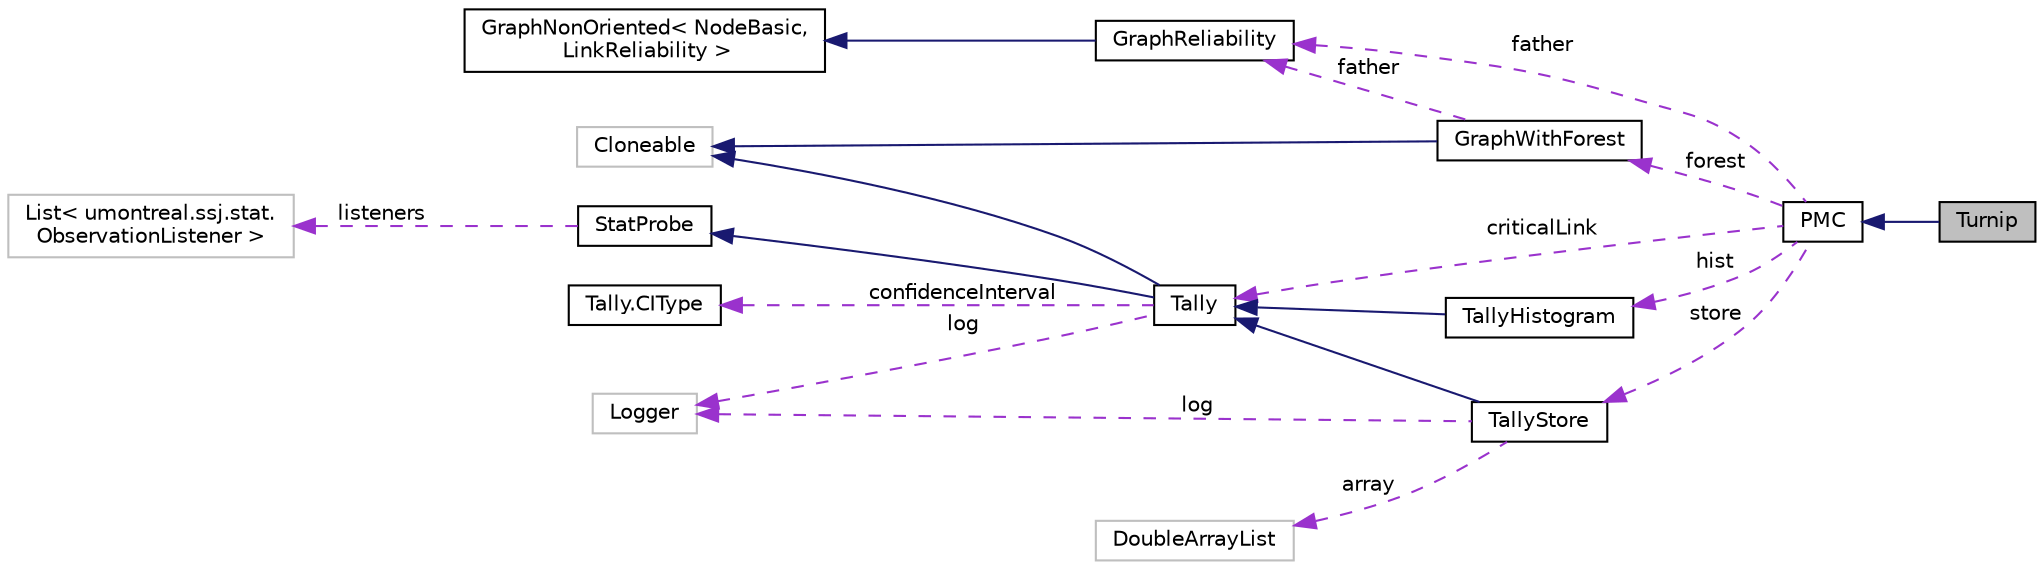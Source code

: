 digraph "Turnip"
{
 // INTERACTIVE_SVG=YES
  bgcolor="transparent";
  edge [fontname="Helvetica",fontsize="10",labelfontname="Helvetica",labelfontsize="10"];
  node [fontname="Helvetica",fontsize="10",shape=record];
  rankdir="LR";
  Node2 [label="Turnip",height=0.2,width=0.4,color="black", fillcolor="grey75", style="filled", fontcolor="black"];
  Node3 -> Node2 [dir="back",color="midnightblue",fontsize="10",style="solid",fontname="Helvetica"];
  Node3 [label="PMC",height=0.2,width=0.4,color="black",URL="$dc/db6/classumontreal_1_1ssj_1_1networks_1_1staticreliability_1_1PMC.html",tooltip="This class implements the Permutation Monte Carlo method to estimate the reliability of a network..."];
  Node4 -> Node3 [dir="back",color="darkorchid3",fontsize="10",style="dashed",label=" forest" ,fontname="Helvetica"];
  Node4 [label="GraphWithForest",height=0.2,width=0.4,color="black",URL="$d9/dde/classumontreal_1_1ssj_1_1networks_1_1staticreliability_1_1GraphWithForest.html",tooltip="This class implements forest and trees. "];
  Node5 -> Node4 [dir="back",color="midnightblue",fontsize="10",style="solid",fontname="Helvetica"];
  Node5 [label="Cloneable",height=0.2,width=0.4,color="grey75"];
  Node6 -> Node4 [dir="back",color="darkorchid3",fontsize="10",style="dashed",label=" father" ,fontname="Helvetica"];
  Node6 [label="GraphReliability",height=0.2,width=0.4,color="black",URL="$d6/d99/classumontreal_1_1ssj_1_1networks_1_1GraphReliability.html",tooltip="This class implements a stochastic non-oriented weighted graph (a network). "];
  Node7 -> Node6 [dir="back",color="midnightblue",fontsize="10",style="solid",fontname="Helvetica"];
  Node7 [label="GraphNonOriented\< NodeBasic,\l LinkReliability \>",height=0.2,width=0.4,color="black",URL="$de/d62/classumontreal_1_1ssj_1_1networks_1_1GraphNonOriented.html"];
  Node8 -> Node3 [dir="back",color="darkorchid3",fontsize="10",style="dashed",label=" criticalLink" ,fontname="Helvetica"];
  Node8 [label="Tally",height=0.2,width=0.4,color="black",URL="$d8/d54/classumontreal_1_1ssj_1_1stat_1_1Tally.html",tooltip="A subclass of StatProbe. "];
  Node9 -> Node8 [dir="back",color="midnightblue",fontsize="10",style="solid",fontname="Helvetica"];
  Node9 [label="StatProbe",height=0.2,width=0.4,color="black",URL="$d5/d8e/classumontreal_1_1ssj_1_1stat_1_1StatProbe.html",tooltip="The objects of this class are statistical probes or collectors, which are elementary devices for coll..."];
  Node10 -> Node9 [dir="back",color="darkorchid3",fontsize="10",style="dashed",label=" listeners" ,fontname="Helvetica"];
  Node10 [label="List\< umontreal.ssj.stat.\lObservationListener \>",height=0.2,width=0.4,color="grey75"];
  Node5 -> Node8 [dir="back",color="midnightblue",fontsize="10",style="solid",fontname="Helvetica"];
  Node11 -> Node8 [dir="back",color="darkorchid3",fontsize="10",style="dashed",label=" log" ,fontname="Helvetica"];
  Node11 [label="Logger",height=0.2,width=0.4,color="grey75"];
  Node12 -> Node8 [dir="back",color="darkorchid3",fontsize="10",style="dashed",label=" confidenceInterval" ,fontname="Helvetica"];
  Node12 [label="Tally.CIType",height=0.2,width=0.4,color="black",URL="$d9/df5/enumumontreal_1_1ssj_1_1stat_1_1Tally_1_1CIType.html"];
  Node13 -> Node3 [dir="back",color="darkorchid3",fontsize="10",style="dashed",label=" store" ,fontname="Helvetica"];
  Node13 [label="TallyStore",height=0.2,width=0.4,color="black",URL="$d8/de5/classumontreal_1_1ssj_1_1stat_1_1TallyStore.html",tooltip="This class is a variant of Tally for which the individual observations are stored in a list implement..."];
  Node8 -> Node13 [dir="back",color="midnightblue",fontsize="10",style="solid",fontname="Helvetica"];
  Node14 -> Node13 [dir="back",color="darkorchid3",fontsize="10",style="dashed",label=" array" ,fontname="Helvetica"];
  Node14 [label="DoubleArrayList",height=0.2,width=0.4,color="grey75"];
  Node11 -> Node13 [dir="back",color="darkorchid3",fontsize="10",style="dashed",label=" log" ,fontname="Helvetica"];
  Node6 -> Node3 [dir="back",color="darkorchid3",fontsize="10",style="dashed",label=" father" ,fontname="Helvetica"];
  Node15 -> Node3 [dir="back",color="darkorchid3",fontsize="10",style="dashed",label=" hist" ,fontname="Helvetica"];
  Node15 [label="TallyHistogram",height=0.2,width=0.4,color="black",URL="$de/d2f/classumontreal_1_1ssj_1_1stat_1_1TallyHistogram.html",tooltip="This class extends Tally. "];
  Node8 -> Node15 [dir="back",color="midnightblue",fontsize="10",style="solid",fontname="Helvetica"];
}
